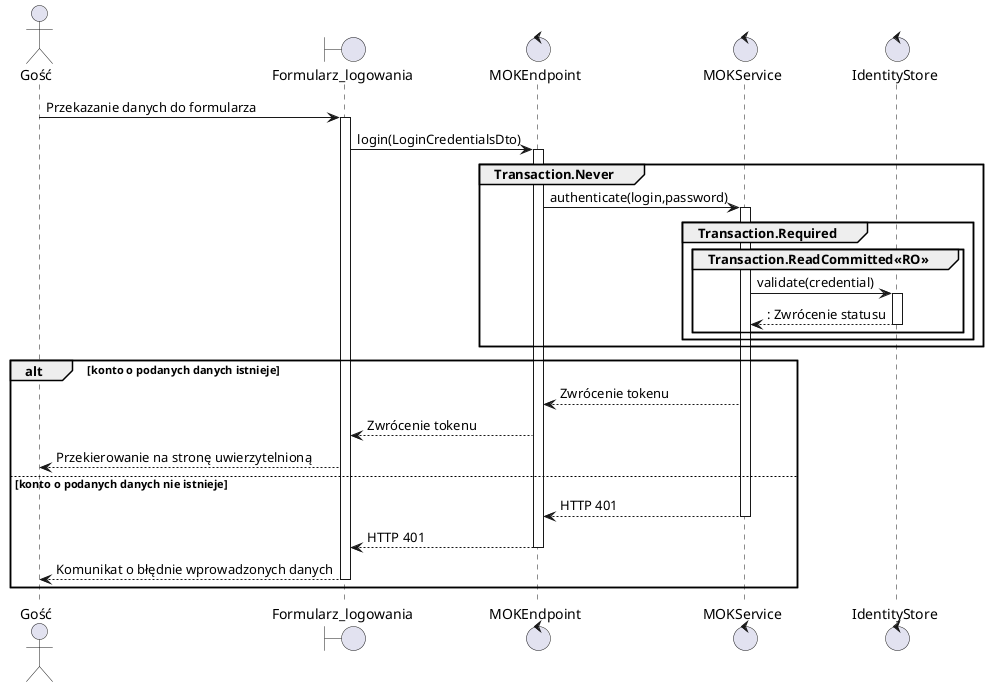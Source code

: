 @startuml MOK12 Zaloguj

actor Gość as user
boundary Formularz_logowania as gui
control MOKEndpoint as controller
control MOKService as service
control IdentityStore as auth


user -> gui ++ : Przekazanie danych do formularza
gui -> controller ++ : login(LoginCredentialsDto)
group Transaction.Never
controller -> service ++ : authenticate(login,password)
    group Transaction.Required
        group  Transaction.ReadCommitted<<RO>>
            service -> auth ++ : validate(credential)
            return : Zwrócenie statusu
        end
    end
end
alt konto o podanych danych istnieje
    service --> controller : Zwrócenie tokenu
    controller --> gui : Zwrócenie tokenu
    gui --> user : Przekierowanie na stronę uwierzytelnioną

else konto o podanych danych nie istnieje
    return HTTP 401
    return HTTP 401
    return Komunikat o błędnie wprowadzonych danych
end


@enduml